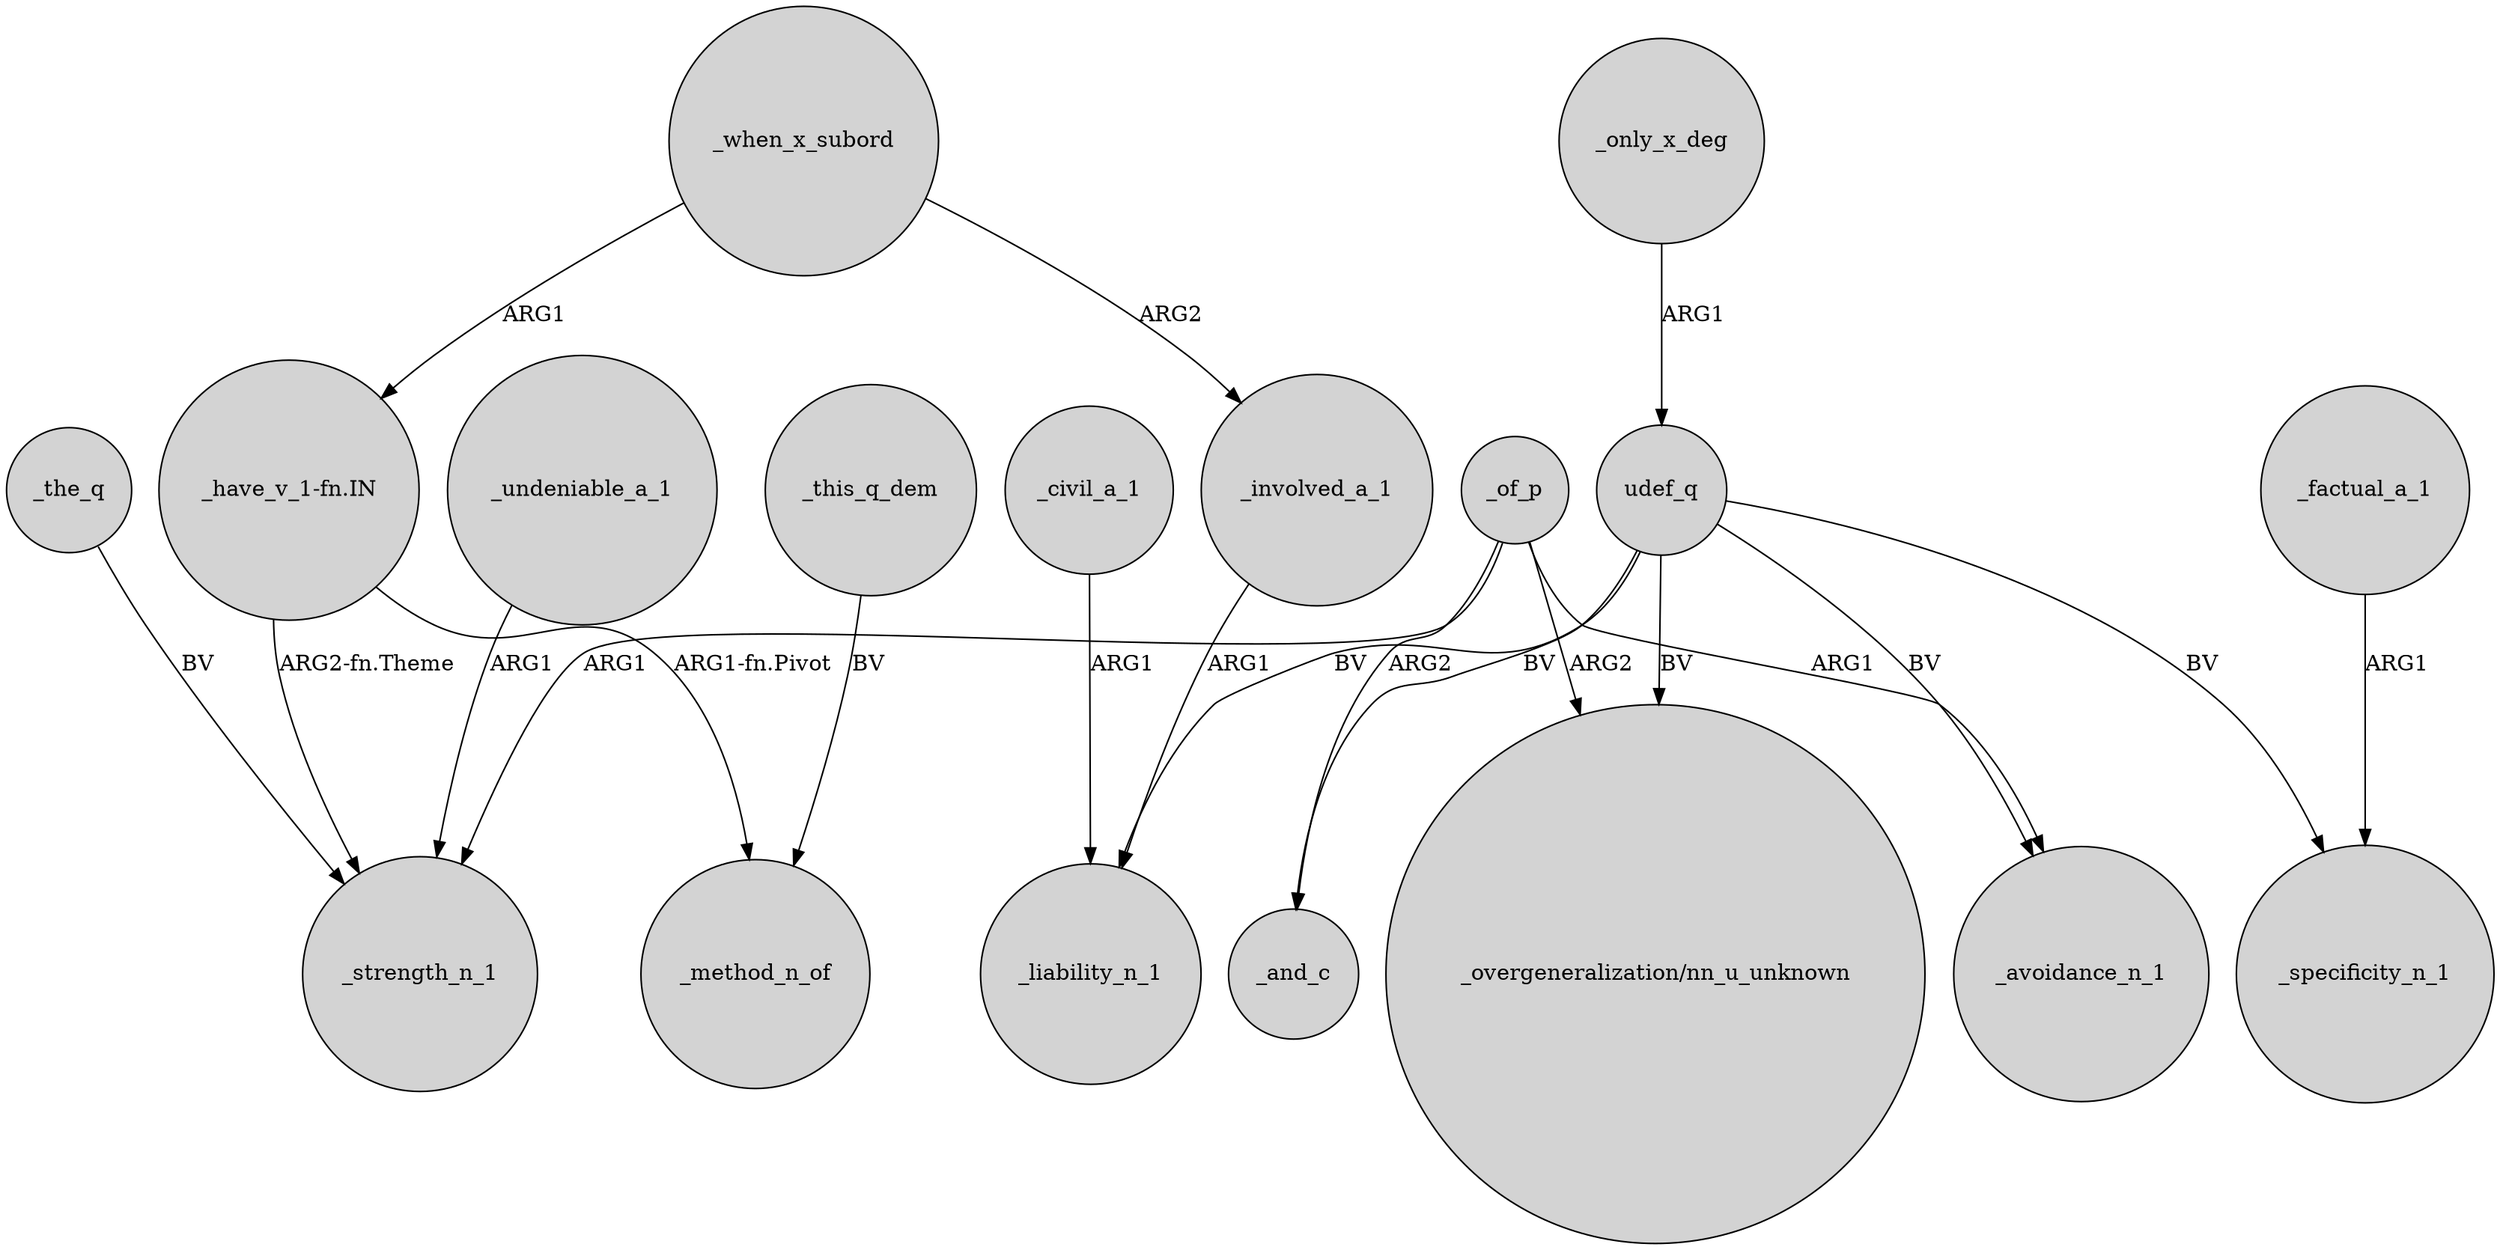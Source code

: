digraph {
	node [shape=circle style=filled]
	_only_x_deg -> udef_q [label=ARG1]
	udef_q -> _liability_n_1 [label=BV]
	_when_x_subord -> _involved_a_1 [label=ARG2]
	udef_q -> _specificity_n_1 [label=BV]
	_undeniable_a_1 -> _strength_n_1 [label=ARG1]
	_of_p -> _and_c [label=ARG2]
	_this_q_dem -> _method_n_of [label=BV]
	_involved_a_1 -> _liability_n_1 [label=ARG1]
	_when_x_subord -> "_have_v_1-fn.IN" [label=ARG1]
	"_have_v_1-fn.IN" -> _strength_n_1 [label="ARG2-fn.Theme"]
	_factual_a_1 -> _specificity_n_1 [label=ARG1]
	udef_q -> "_overgeneralization/nn_u_unknown" [label=BV]
	_of_p -> _avoidance_n_1 [label=ARG1]
	_of_p -> _strength_n_1 [label=ARG1]
	_civil_a_1 -> _liability_n_1 [label=ARG1]
	"_have_v_1-fn.IN" -> _method_n_of [label="ARG1-fn.Pivot"]
	_of_p -> "_overgeneralization/nn_u_unknown" [label=ARG2]
	udef_q -> _and_c [label=BV]
	udef_q -> _avoidance_n_1 [label=BV]
	_the_q -> _strength_n_1 [label=BV]
}
